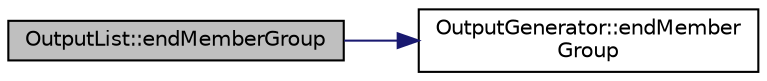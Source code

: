 digraph "OutputList::endMemberGroup"
{
 // LATEX_PDF_SIZE
  edge [fontname="Helvetica",fontsize="10",labelfontname="Helvetica",labelfontsize="10"];
  node [fontname="Helvetica",fontsize="10",shape=record];
  rankdir="LR";
  Node1 [label="OutputList::endMemberGroup",height=0.2,width=0.4,color="black", fillcolor="grey75", style="filled", fontcolor="black",tooltip=" "];
  Node1 -> Node2 [color="midnightblue",fontsize="10",style="solid",fontname="Helvetica"];
  Node2 [label="OutputGenerator::endMember\lGroup",height=0.2,width=0.4,color="black", fillcolor="white", style="filled",URL="$classOutputGenerator.html#a6b020947c7d4cd3a2d2d8c0993fbb4e3",tooltip=" "];
}
